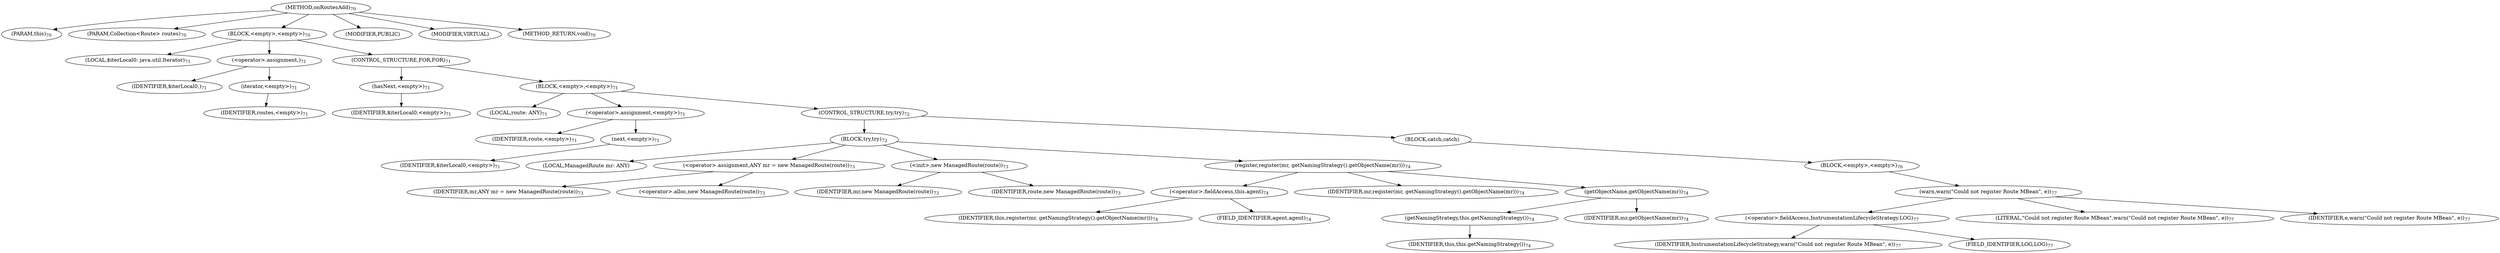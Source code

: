 digraph "onRoutesAdd" {  
"135" [label = <(METHOD,onRoutesAdd)<SUB>70</SUB>> ]
"17" [label = <(PARAM,this)<SUB>70</SUB>> ]
"136" [label = <(PARAM,Collection&lt;Route&gt; routes)<SUB>70</SUB>> ]
"137" [label = <(BLOCK,&lt;empty&gt;,&lt;empty&gt;)<SUB>70</SUB>> ]
"138" [label = <(LOCAL,$iterLocal0: java.util.Iterator)<SUB>71</SUB>> ]
"139" [label = <(&lt;operator&gt;.assignment,)<SUB>71</SUB>> ]
"140" [label = <(IDENTIFIER,$iterLocal0,)<SUB>71</SUB>> ]
"141" [label = <(iterator,&lt;empty&gt;)<SUB>71</SUB>> ]
"142" [label = <(IDENTIFIER,routes,&lt;empty&gt;)<SUB>71</SUB>> ]
"143" [label = <(CONTROL_STRUCTURE,FOR,FOR)<SUB>71</SUB>> ]
"144" [label = <(hasNext,&lt;empty&gt;)<SUB>71</SUB>> ]
"145" [label = <(IDENTIFIER,$iterLocal0,&lt;empty&gt;)<SUB>71</SUB>> ]
"146" [label = <(BLOCK,&lt;empty&gt;,&lt;empty&gt;)<SUB>71</SUB>> ]
"147" [label = <(LOCAL,route: ANY)<SUB>71</SUB>> ]
"148" [label = <(&lt;operator&gt;.assignment,&lt;empty&gt;)<SUB>71</SUB>> ]
"149" [label = <(IDENTIFIER,route,&lt;empty&gt;)<SUB>71</SUB>> ]
"150" [label = <(next,&lt;empty&gt;)<SUB>71</SUB>> ]
"151" [label = <(IDENTIFIER,$iterLocal0,&lt;empty&gt;)<SUB>71</SUB>> ]
"152" [label = <(CONTROL_STRUCTURE,try,try)<SUB>72</SUB>> ]
"153" [label = <(BLOCK,try,try)<SUB>72</SUB>> ]
"15" [label = <(LOCAL,ManagedRoute mr: ANY)> ]
"154" [label = <(&lt;operator&gt;.assignment,ANY mr = new ManagedRoute(route))<SUB>73</SUB>> ]
"155" [label = <(IDENTIFIER,mr,ANY mr = new ManagedRoute(route))<SUB>73</SUB>> ]
"156" [label = <(&lt;operator&gt;.alloc,new ManagedRoute(route))<SUB>73</SUB>> ]
"157" [label = <(&lt;init&gt;,new ManagedRoute(route))<SUB>73</SUB>> ]
"14" [label = <(IDENTIFIER,mr,new ManagedRoute(route))<SUB>73</SUB>> ]
"158" [label = <(IDENTIFIER,route,new ManagedRoute(route))<SUB>73</SUB>> ]
"159" [label = <(register,register(mr, getNamingStrategy().getObjectName(mr)))<SUB>74</SUB>> ]
"160" [label = <(&lt;operator&gt;.fieldAccess,this.agent)<SUB>74</SUB>> ]
"161" [label = <(IDENTIFIER,this,register(mr, getNamingStrategy().getObjectName(mr)))<SUB>74</SUB>> ]
"162" [label = <(FIELD_IDENTIFIER,agent,agent)<SUB>74</SUB>> ]
"163" [label = <(IDENTIFIER,mr,register(mr, getNamingStrategy().getObjectName(mr)))<SUB>74</SUB>> ]
"164" [label = <(getObjectName,getObjectName(mr))<SUB>74</SUB>> ]
"165" [label = <(getNamingStrategy,this.getNamingStrategy())<SUB>74</SUB>> ]
"16" [label = <(IDENTIFIER,this,this.getNamingStrategy())<SUB>74</SUB>> ]
"166" [label = <(IDENTIFIER,mr,getObjectName(mr))<SUB>74</SUB>> ]
"167" [label = <(BLOCK,catch,catch)> ]
"168" [label = <(BLOCK,&lt;empty&gt;,&lt;empty&gt;)<SUB>76</SUB>> ]
"169" [label = <(warn,warn(&quot;Could not register Route MBean&quot;, e))<SUB>77</SUB>> ]
"170" [label = <(&lt;operator&gt;.fieldAccess,InstrumentationLifecycleStrategy.LOG)<SUB>77</SUB>> ]
"171" [label = <(IDENTIFIER,InstrumentationLifecycleStrategy,warn(&quot;Could not register Route MBean&quot;, e))<SUB>77</SUB>> ]
"172" [label = <(FIELD_IDENTIFIER,LOG,LOG)<SUB>77</SUB>> ]
"173" [label = <(LITERAL,&quot;Could not register Route MBean&quot;,warn(&quot;Could not register Route MBean&quot;, e))<SUB>77</SUB>> ]
"174" [label = <(IDENTIFIER,e,warn(&quot;Could not register Route MBean&quot;, e))<SUB>77</SUB>> ]
"175" [label = <(MODIFIER,PUBLIC)> ]
"176" [label = <(MODIFIER,VIRTUAL)> ]
"177" [label = <(METHOD_RETURN,void)<SUB>70</SUB>> ]
  "135" -> "17" 
  "135" -> "136" 
  "135" -> "137" 
  "135" -> "175" 
  "135" -> "176" 
  "135" -> "177" 
  "137" -> "138" 
  "137" -> "139" 
  "137" -> "143" 
  "139" -> "140" 
  "139" -> "141" 
  "141" -> "142" 
  "143" -> "144" 
  "143" -> "146" 
  "144" -> "145" 
  "146" -> "147" 
  "146" -> "148" 
  "146" -> "152" 
  "148" -> "149" 
  "148" -> "150" 
  "150" -> "151" 
  "152" -> "153" 
  "152" -> "167" 
  "153" -> "15" 
  "153" -> "154" 
  "153" -> "157" 
  "153" -> "159" 
  "154" -> "155" 
  "154" -> "156" 
  "157" -> "14" 
  "157" -> "158" 
  "159" -> "160" 
  "159" -> "163" 
  "159" -> "164" 
  "160" -> "161" 
  "160" -> "162" 
  "164" -> "165" 
  "164" -> "166" 
  "165" -> "16" 
  "167" -> "168" 
  "168" -> "169" 
  "169" -> "170" 
  "169" -> "173" 
  "169" -> "174" 
  "170" -> "171" 
  "170" -> "172" 
}
